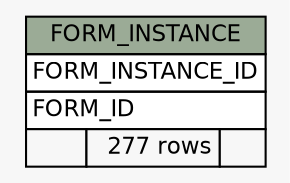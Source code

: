 // dot 2.28.0 on Windows 7 6.1
// SchemaSpy rev 590
digraph "FORM_INSTANCE" {
  graph [
    rankdir="RL"
    bgcolor="#f7f7f7"
    nodesep="0.18"
    ranksep="0.46"
    fontname="Helvetica"
    fontsize="11"
  ];
  node [
    fontname="Helvetica"
    fontsize="11"
    shape="plaintext"
  ];
  edge [
    arrowsize="0.8"
  ];
  "FORM_INSTANCE" [
    label=<
    <TABLE BORDER="0" CELLBORDER="1" CELLSPACING="0" BGCOLOR="#ffffff">
      <TR><TD COLSPAN="3" BGCOLOR="#9bab96" ALIGN="CENTER">FORM_INSTANCE</TD></TR>
      <TR><TD PORT="FORM_INSTANCE_ID" COLSPAN="3" ALIGN="LEFT">FORM_INSTANCE_ID</TD></TR>
      <TR><TD PORT="FORM_ID" COLSPAN="3" ALIGN="LEFT">FORM_ID</TD></TR>
      <TR><TD ALIGN="LEFT" BGCOLOR="#f7f7f7">  </TD><TD ALIGN="RIGHT" BGCOLOR="#f7f7f7">277 rows</TD><TD ALIGN="RIGHT" BGCOLOR="#f7f7f7">  </TD></TR>
    </TABLE>>
    URL="tables/FORM_INSTANCE.html"
    tooltip="FORM_INSTANCE"
  ];
}
